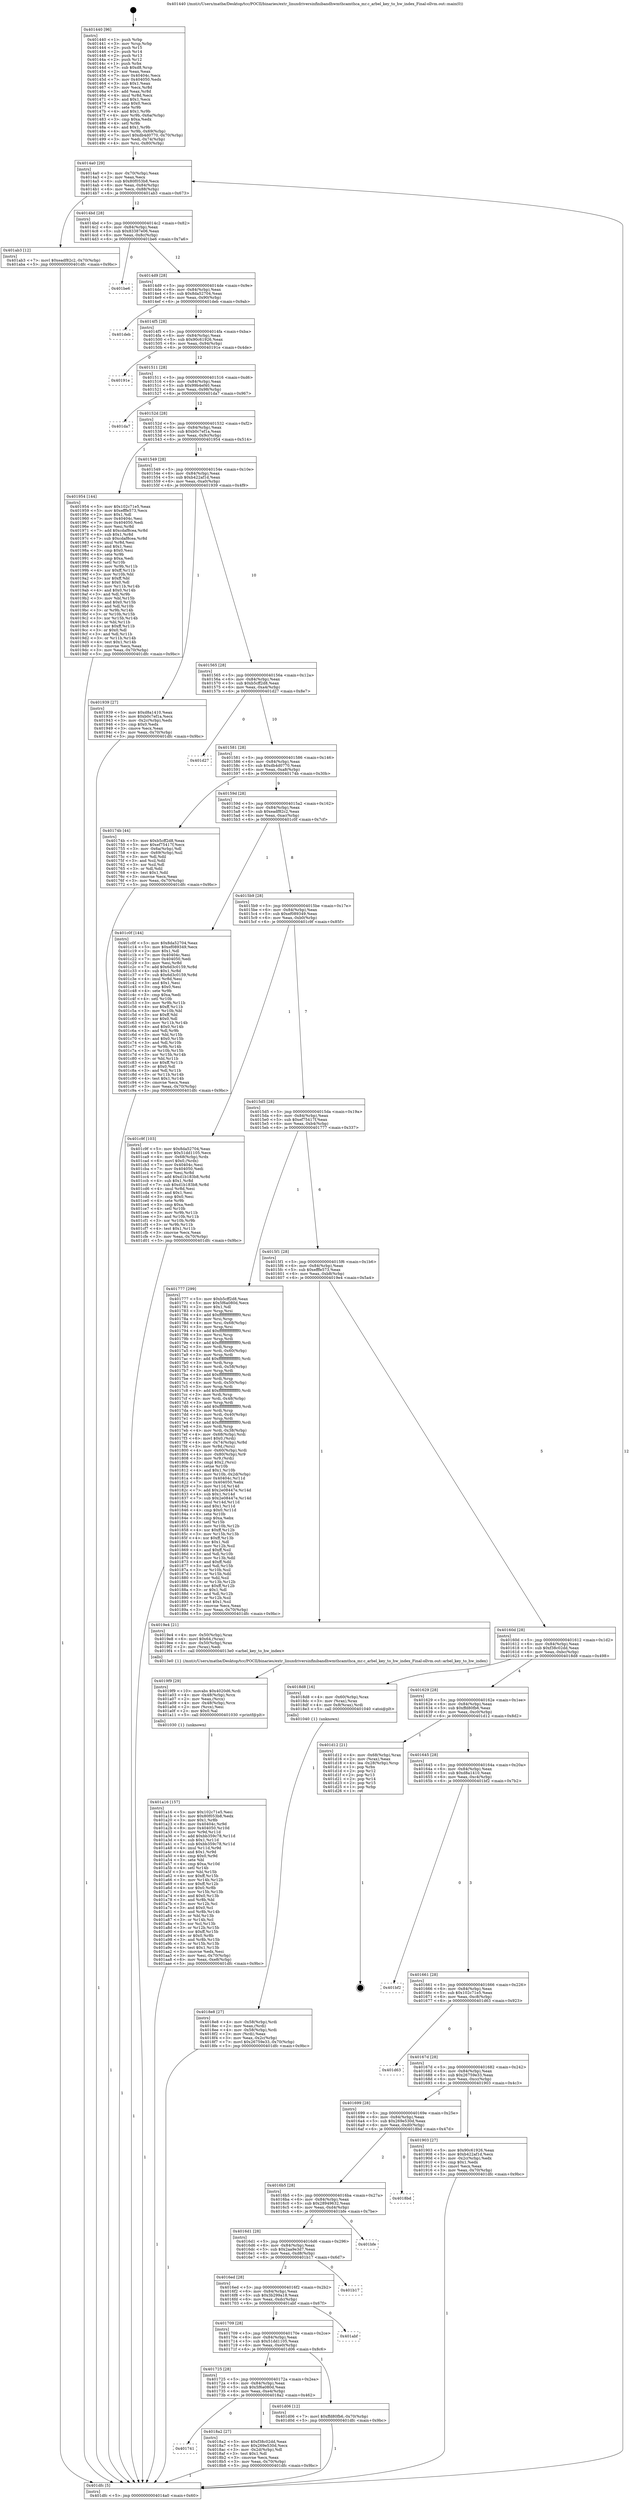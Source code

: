 digraph "0x401440" {
  label = "0x401440 (/mnt/c/Users/mathe/Desktop/tcc/POCII/binaries/extr_linuxdriversinfinibandhwmthcamthca_mr.c_arbel_key_to_hw_index_Final-ollvm.out::main(0))"
  labelloc = "t"
  node[shape=record]

  Entry [label="",width=0.3,height=0.3,shape=circle,fillcolor=black,style=filled]
  "0x4014a0" [label="{
     0x4014a0 [29]\l
     | [instrs]\l
     &nbsp;&nbsp;0x4014a0 \<+3\>: mov -0x70(%rbp),%eax\l
     &nbsp;&nbsp;0x4014a3 \<+2\>: mov %eax,%ecx\l
     &nbsp;&nbsp;0x4014a5 \<+6\>: sub $0x80f053b8,%ecx\l
     &nbsp;&nbsp;0x4014ab \<+6\>: mov %eax,-0x84(%rbp)\l
     &nbsp;&nbsp;0x4014b1 \<+6\>: mov %ecx,-0x88(%rbp)\l
     &nbsp;&nbsp;0x4014b7 \<+6\>: je 0000000000401ab3 \<main+0x673\>\l
  }"]
  "0x401ab3" [label="{
     0x401ab3 [12]\l
     | [instrs]\l
     &nbsp;&nbsp;0x401ab3 \<+7\>: movl $0xeadf82c2,-0x70(%rbp)\l
     &nbsp;&nbsp;0x401aba \<+5\>: jmp 0000000000401dfc \<main+0x9bc\>\l
  }"]
  "0x4014bd" [label="{
     0x4014bd [28]\l
     | [instrs]\l
     &nbsp;&nbsp;0x4014bd \<+5\>: jmp 00000000004014c2 \<main+0x82\>\l
     &nbsp;&nbsp;0x4014c2 \<+6\>: mov -0x84(%rbp),%eax\l
     &nbsp;&nbsp;0x4014c8 \<+5\>: sub $0x83387e06,%eax\l
     &nbsp;&nbsp;0x4014cd \<+6\>: mov %eax,-0x8c(%rbp)\l
     &nbsp;&nbsp;0x4014d3 \<+6\>: je 0000000000401be6 \<main+0x7a6\>\l
  }"]
  Exit [label="",width=0.3,height=0.3,shape=circle,fillcolor=black,style=filled,peripheries=2]
  "0x401be6" [label="{
     0x401be6\l
  }", style=dashed]
  "0x4014d9" [label="{
     0x4014d9 [28]\l
     | [instrs]\l
     &nbsp;&nbsp;0x4014d9 \<+5\>: jmp 00000000004014de \<main+0x9e\>\l
     &nbsp;&nbsp;0x4014de \<+6\>: mov -0x84(%rbp),%eax\l
     &nbsp;&nbsp;0x4014e4 \<+5\>: sub $0x8da52704,%eax\l
     &nbsp;&nbsp;0x4014e9 \<+6\>: mov %eax,-0x90(%rbp)\l
     &nbsp;&nbsp;0x4014ef \<+6\>: je 0000000000401deb \<main+0x9ab\>\l
  }"]
  "0x401a16" [label="{
     0x401a16 [157]\l
     | [instrs]\l
     &nbsp;&nbsp;0x401a16 \<+5\>: mov $0x102c71e5,%esi\l
     &nbsp;&nbsp;0x401a1b \<+5\>: mov $0x80f053b8,%edx\l
     &nbsp;&nbsp;0x401a20 \<+3\>: mov $0x1,%r8b\l
     &nbsp;&nbsp;0x401a23 \<+8\>: mov 0x40404c,%r9d\l
     &nbsp;&nbsp;0x401a2b \<+8\>: mov 0x404050,%r10d\l
     &nbsp;&nbsp;0x401a33 \<+3\>: mov %r9d,%r11d\l
     &nbsp;&nbsp;0x401a36 \<+7\>: add $0xbb359c78,%r11d\l
     &nbsp;&nbsp;0x401a3d \<+4\>: sub $0x1,%r11d\l
     &nbsp;&nbsp;0x401a41 \<+7\>: sub $0xbb359c78,%r11d\l
     &nbsp;&nbsp;0x401a48 \<+4\>: imul %r11d,%r9d\l
     &nbsp;&nbsp;0x401a4c \<+4\>: and $0x1,%r9d\l
     &nbsp;&nbsp;0x401a50 \<+4\>: cmp $0x0,%r9d\l
     &nbsp;&nbsp;0x401a54 \<+3\>: sete %bl\l
     &nbsp;&nbsp;0x401a57 \<+4\>: cmp $0xa,%r10d\l
     &nbsp;&nbsp;0x401a5b \<+4\>: setl %r14b\l
     &nbsp;&nbsp;0x401a5f \<+3\>: mov %bl,%r15b\l
     &nbsp;&nbsp;0x401a62 \<+4\>: xor $0xff,%r15b\l
     &nbsp;&nbsp;0x401a66 \<+3\>: mov %r14b,%r12b\l
     &nbsp;&nbsp;0x401a69 \<+4\>: xor $0xff,%r12b\l
     &nbsp;&nbsp;0x401a6d \<+4\>: xor $0x0,%r8b\l
     &nbsp;&nbsp;0x401a71 \<+3\>: mov %r15b,%r13b\l
     &nbsp;&nbsp;0x401a74 \<+4\>: and $0x0,%r13b\l
     &nbsp;&nbsp;0x401a78 \<+3\>: and %r8b,%bl\l
     &nbsp;&nbsp;0x401a7b \<+3\>: mov %r12b,%cl\l
     &nbsp;&nbsp;0x401a7e \<+3\>: and $0x0,%cl\l
     &nbsp;&nbsp;0x401a81 \<+3\>: and %r8b,%r14b\l
     &nbsp;&nbsp;0x401a84 \<+3\>: or %bl,%r13b\l
     &nbsp;&nbsp;0x401a87 \<+3\>: or %r14b,%cl\l
     &nbsp;&nbsp;0x401a8a \<+3\>: xor %cl,%r13b\l
     &nbsp;&nbsp;0x401a8d \<+3\>: or %r12b,%r15b\l
     &nbsp;&nbsp;0x401a90 \<+4\>: xor $0xff,%r15b\l
     &nbsp;&nbsp;0x401a94 \<+4\>: or $0x0,%r8b\l
     &nbsp;&nbsp;0x401a98 \<+3\>: and %r8b,%r15b\l
     &nbsp;&nbsp;0x401a9b \<+3\>: or %r15b,%r13b\l
     &nbsp;&nbsp;0x401a9e \<+4\>: test $0x1,%r13b\l
     &nbsp;&nbsp;0x401aa2 \<+3\>: cmovne %edx,%esi\l
     &nbsp;&nbsp;0x401aa5 \<+3\>: mov %esi,-0x70(%rbp)\l
     &nbsp;&nbsp;0x401aa8 \<+6\>: mov %eax,-0xe8(%rbp)\l
     &nbsp;&nbsp;0x401aae \<+5\>: jmp 0000000000401dfc \<main+0x9bc\>\l
  }"]
  "0x401deb" [label="{
     0x401deb\l
  }", style=dashed]
  "0x4014f5" [label="{
     0x4014f5 [28]\l
     | [instrs]\l
     &nbsp;&nbsp;0x4014f5 \<+5\>: jmp 00000000004014fa \<main+0xba\>\l
     &nbsp;&nbsp;0x4014fa \<+6\>: mov -0x84(%rbp),%eax\l
     &nbsp;&nbsp;0x401500 \<+5\>: sub $0x90c61926,%eax\l
     &nbsp;&nbsp;0x401505 \<+6\>: mov %eax,-0x94(%rbp)\l
     &nbsp;&nbsp;0x40150b \<+6\>: je 000000000040191e \<main+0x4de\>\l
  }"]
  "0x4019f9" [label="{
     0x4019f9 [29]\l
     | [instrs]\l
     &nbsp;&nbsp;0x4019f9 \<+10\>: movabs $0x4020d6,%rdi\l
     &nbsp;&nbsp;0x401a03 \<+4\>: mov -0x48(%rbp),%rcx\l
     &nbsp;&nbsp;0x401a07 \<+2\>: mov %eax,(%rcx)\l
     &nbsp;&nbsp;0x401a09 \<+4\>: mov -0x48(%rbp),%rcx\l
     &nbsp;&nbsp;0x401a0d \<+2\>: mov (%rcx),%esi\l
     &nbsp;&nbsp;0x401a0f \<+2\>: mov $0x0,%al\l
     &nbsp;&nbsp;0x401a11 \<+5\>: call 0000000000401030 \<printf@plt\>\l
     | [calls]\l
     &nbsp;&nbsp;0x401030 \{1\} (unknown)\l
  }"]
  "0x40191e" [label="{
     0x40191e\l
  }", style=dashed]
  "0x401511" [label="{
     0x401511 [28]\l
     | [instrs]\l
     &nbsp;&nbsp;0x401511 \<+5\>: jmp 0000000000401516 \<main+0xd6\>\l
     &nbsp;&nbsp;0x401516 \<+6\>: mov -0x84(%rbp),%eax\l
     &nbsp;&nbsp;0x40151c \<+5\>: sub $0x99b4ef40,%eax\l
     &nbsp;&nbsp;0x401521 \<+6\>: mov %eax,-0x98(%rbp)\l
     &nbsp;&nbsp;0x401527 \<+6\>: je 0000000000401da7 \<main+0x967\>\l
  }"]
  "0x4018e8" [label="{
     0x4018e8 [27]\l
     | [instrs]\l
     &nbsp;&nbsp;0x4018e8 \<+4\>: mov -0x58(%rbp),%rdi\l
     &nbsp;&nbsp;0x4018ec \<+2\>: mov %eax,(%rdi)\l
     &nbsp;&nbsp;0x4018ee \<+4\>: mov -0x58(%rbp),%rdi\l
     &nbsp;&nbsp;0x4018f2 \<+2\>: mov (%rdi),%eax\l
     &nbsp;&nbsp;0x4018f4 \<+3\>: mov %eax,-0x2c(%rbp)\l
     &nbsp;&nbsp;0x4018f7 \<+7\>: movl $0x26759e33,-0x70(%rbp)\l
     &nbsp;&nbsp;0x4018fe \<+5\>: jmp 0000000000401dfc \<main+0x9bc\>\l
  }"]
  "0x401da7" [label="{
     0x401da7\l
  }", style=dashed]
  "0x40152d" [label="{
     0x40152d [28]\l
     | [instrs]\l
     &nbsp;&nbsp;0x40152d \<+5\>: jmp 0000000000401532 \<main+0xf2\>\l
     &nbsp;&nbsp;0x401532 \<+6\>: mov -0x84(%rbp),%eax\l
     &nbsp;&nbsp;0x401538 \<+5\>: sub $0xb0c7ef1a,%eax\l
     &nbsp;&nbsp;0x40153d \<+6\>: mov %eax,-0x9c(%rbp)\l
     &nbsp;&nbsp;0x401543 \<+6\>: je 0000000000401954 \<main+0x514\>\l
  }"]
  "0x401741" [label="{
     0x401741\l
  }", style=dashed]
  "0x401954" [label="{
     0x401954 [144]\l
     | [instrs]\l
     &nbsp;&nbsp;0x401954 \<+5\>: mov $0x102c71e5,%eax\l
     &nbsp;&nbsp;0x401959 \<+5\>: mov $0xefffe573,%ecx\l
     &nbsp;&nbsp;0x40195e \<+2\>: mov $0x1,%dl\l
     &nbsp;&nbsp;0x401960 \<+7\>: mov 0x40404c,%esi\l
     &nbsp;&nbsp;0x401967 \<+7\>: mov 0x404050,%edi\l
     &nbsp;&nbsp;0x40196e \<+3\>: mov %esi,%r8d\l
     &nbsp;&nbsp;0x401971 \<+7\>: add $0xcdaf8cea,%r8d\l
     &nbsp;&nbsp;0x401978 \<+4\>: sub $0x1,%r8d\l
     &nbsp;&nbsp;0x40197c \<+7\>: sub $0xcdaf8cea,%r8d\l
     &nbsp;&nbsp;0x401983 \<+4\>: imul %r8d,%esi\l
     &nbsp;&nbsp;0x401987 \<+3\>: and $0x1,%esi\l
     &nbsp;&nbsp;0x40198a \<+3\>: cmp $0x0,%esi\l
     &nbsp;&nbsp;0x40198d \<+4\>: sete %r9b\l
     &nbsp;&nbsp;0x401991 \<+3\>: cmp $0xa,%edi\l
     &nbsp;&nbsp;0x401994 \<+4\>: setl %r10b\l
     &nbsp;&nbsp;0x401998 \<+3\>: mov %r9b,%r11b\l
     &nbsp;&nbsp;0x40199b \<+4\>: xor $0xff,%r11b\l
     &nbsp;&nbsp;0x40199f \<+3\>: mov %r10b,%bl\l
     &nbsp;&nbsp;0x4019a2 \<+3\>: xor $0xff,%bl\l
     &nbsp;&nbsp;0x4019a5 \<+3\>: xor $0x0,%dl\l
     &nbsp;&nbsp;0x4019a8 \<+3\>: mov %r11b,%r14b\l
     &nbsp;&nbsp;0x4019ab \<+4\>: and $0x0,%r14b\l
     &nbsp;&nbsp;0x4019af \<+3\>: and %dl,%r9b\l
     &nbsp;&nbsp;0x4019b2 \<+3\>: mov %bl,%r15b\l
     &nbsp;&nbsp;0x4019b5 \<+4\>: and $0x0,%r15b\l
     &nbsp;&nbsp;0x4019b9 \<+3\>: and %dl,%r10b\l
     &nbsp;&nbsp;0x4019bc \<+3\>: or %r9b,%r14b\l
     &nbsp;&nbsp;0x4019bf \<+3\>: or %r10b,%r15b\l
     &nbsp;&nbsp;0x4019c2 \<+3\>: xor %r15b,%r14b\l
     &nbsp;&nbsp;0x4019c5 \<+3\>: or %bl,%r11b\l
     &nbsp;&nbsp;0x4019c8 \<+4\>: xor $0xff,%r11b\l
     &nbsp;&nbsp;0x4019cc \<+3\>: or $0x0,%dl\l
     &nbsp;&nbsp;0x4019cf \<+3\>: and %dl,%r11b\l
     &nbsp;&nbsp;0x4019d2 \<+3\>: or %r11b,%r14b\l
     &nbsp;&nbsp;0x4019d5 \<+4\>: test $0x1,%r14b\l
     &nbsp;&nbsp;0x4019d9 \<+3\>: cmovne %ecx,%eax\l
     &nbsp;&nbsp;0x4019dc \<+3\>: mov %eax,-0x70(%rbp)\l
     &nbsp;&nbsp;0x4019df \<+5\>: jmp 0000000000401dfc \<main+0x9bc\>\l
  }"]
  "0x401549" [label="{
     0x401549 [28]\l
     | [instrs]\l
     &nbsp;&nbsp;0x401549 \<+5\>: jmp 000000000040154e \<main+0x10e\>\l
     &nbsp;&nbsp;0x40154e \<+6\>: mov -0x84(%rbp),%eax\l
     &nbsp;&nbsp;0x401554 \<+5\>: sub $0xb422af1d,%eax\l
     &nbsp;&nbsp;0x401559 \<+6\>: mov %eax,-0xa0(%rbp)\l
     &nbsp;&nbsp;0x40155f \<+6\>: je 0000000000401939 \<main+0x4f9\>\l
  }"]
  "0x4018a2" [label="{
     0x4018a2 [27]\l
     | [instrs]\l
     &nbsp;&nbsp;0x4018a2 \<+5\>: mov $0xf38c02dd,%eax\l
     &nbsp;&nbsp;0x4018a7 \<+5\>: mov $0x269e530d,%ecx\l
     &nbsp;&nbsp;0x4018ac \<+3\>: mov -0x2d(%rbp),%dl\l
     &nbsp;&nbsp;0x4018af \<+3\>: test $0x1,%dl\l
     &nbsp;&nbsp;0x4018b2 \<+3\>: cmovne %ecx,%eax\l
     &nbsp;&nbsp;0x4018b5 \<+3\>: mov %eax,-0x70(%rbp)\l
     &nbsp;&nbsp;0x4018b8 \<+5\>: jmp 0000000000401dfc \<main+0x9bc\>\l
  }"]
  "0x401939" [label="{
     0x401939 [27]\l
     | [instrs]\l
     &nbsp;&nbsp;0x401939 \<+5\>: mov $0xd8a1410,%eax\l
     &nbsp;&nbsp;0x40193e \<+5\>: mov $0xb0c7ef1a,%ecx\l
     &nbsp;&nbsp;0x401943 \<+3\>: mov -0x2c(%rbp),%edx\l
     &nbsp;&nbsp;0x401946 \<+3\>: cmp $0x0,%edx\l
     &nbsp;&nbsp;0x401949 \<+3\>: cmove %ecx,%eax\l
     &nbsp;&nbsp;0x40194c \<+3\>: mov %eax,-0x70(%rbp)\l
     &nbsp;&nbsp;0x40194f \<+5\>: jmp 0000000000401dfc \<main+0x9bc\>\l
  }"]
  "0x401565" [label="{
     0x401565 [28]\l
     | [instrs]\l
     &nbsp;&nbsp;0x401565 \<+5\>: jmp 000000000040156a \<main+0x12a\>\l
     &nbsp;&nbsp;0x40156a \<+6\>: mov -0x84(%rbp),%eax\l
     &nbsp;&nbsp;0x401570 \<+5\>: sub $0xb5cff2d8,%eax\l
     &nbsp;&nbsp;0x401575 \<+6\>: mov %eax,-0xa4(%rbp)\l
     &nbsp;&nbsp;0x40157b \<+6\>: je 0000000000401d27 \<main+0x8e7\>\l
  }"]
  "0x401725" [label="{
     0x401725 [28]\l
     | [instrs]\l
     &nbsp;&nbsp;0x401725 \<+5\>: jmp 000000000040172a \<main+0x2ea\>\l
     &nbsp;&nbsp;0x40172a \<+6\>: mov -0x84(%rbp),%eax\l
     &nbsp;&nbsp;0x401730 \<+5\>: sub $0x5f6a080d,%eax\l
     &nbsp;&nbsp;0x401735 \<+6\>: mov %eax,-0xe4(%rbp)\l
     &nbsp;&nbsp;0x40173b \<+6\>: je 00000000004018a2 \<main+0x462\>\l
  }"]
  "0x401d27" [label="{
     0x401d27\l
  }", style=dashed]
  "0x401581" [label="{
     0x401581 [28]\l
     | [instrs]\l
     &nbsp;&nbsp;0x401581 \<+5\>: jmp 0000000000401586 \<main+0x146\>\l
     &nbsp;&nbsp;0x401586 \<+6\>: mov -0x84(%rbp),%eax\l
     &nbsp;&nbsp;0x40158c \<+5\>: sub $0xdb4d0770,%eax\l
     &nbsp;&nbsp;0x401591 \<+6\>: mov %eax,-0xa8(%rbp)\l
     &nbsp;&nbsp;0x401597 \<+6\>: je 000000000040174b \<main+0x30b\>\l
  }"]
  "0x401d06" [label="{
     0x401d06 [12]\l
     | [instrs]\l
     &nbsp;&nbsp;0x401d06 \<+7\>: movl $0xffd80fb6,-0x70(%rbp)\l
     &nbsp;&nbsp;0x401d0d \<+5\>: jmp 0000000000401dfc \<main+0x9bc\>\l
  }"]
  "0x40174b" [label="{
     0x40174b [44]\l
     | [instrs]\l
     &nbsp;&nbsp;0x40174b \<+5\>: mov $0xb5cff2d8,%eax\l
     &nbsp;&nbsp;0x401750 \<+5\>: mov $0xef75417f,%ecx\l
     &nbsp;&nbsp;0x401755 \<+3\>: mov -0x6a(%rbp),%dl\l
     &nbsp;&nbsp;0x401758 \<+4\>: mov -0x69(%rbp),%sil\l
     &nbsp;&nbsp;0x40175c \<+3\>: mov %dl,%dil\l
     &nbsp;&nbsp;0x40175f \<+3\>: and %sil,%dil\l
     &nbsp;&nbsp;0x401762 \<+3\>: xor %sil,%dl\l
     &nbsp;&nbsp;0x401765 \<+3\>: or %dl,%dil\l
     &nbsp;&nbsp;0x401768 \<+4\>: test $0x1,%dil\l
     &nbsp;&nbsp;0x40176c \<+3\>: cmovne %ecx,%eax\l
     &nbsp;&nbsp;0x40176f \<+3\>: mov %eax,-0x70(%rbp)\l
     &nbsp;&nbsp;0x401772 \<+5\>: jmp 0000000000401dfc \<main+0x9bc\>\l
  }"]
  "0x40159d" [label="{
     0x40159d [28]\l
     | [instrs]\l
     &nbsp;&nbsp;0x40159d \<+5\>: jmp 00000000004015a2 \<main+0x162\>\l
     &nbsp;&nbsp;0x4015a2 \<+6\>: mov -0x84(%rbp),%eax\l
     &nbsp;&nbsp;0x4015a8 \<+5\>: sub $0xeadf82c2,%eax\l
     &nbsp;&nbsp;0x4015ad \<+6\>: mov %eax,-0xac(%rbp)\l
     &nbsp;&nbsp;0x4015b3 \<+6\>: je 0000000000401c0f \<main+0x7cf\>\l
  }"]
  "0x401dfc" [label="{
     0x401dfc [5]\l
     | [instrs]\l
     &nbsp;&nbsp;0x401dfc \<+5\>: jmp 00000000004014a0 \<main+0x60\>\l
  }"]
  "0x401440" [label="{
     0x401440 [96]\l
     | [instrs]\l
     &nbsp;&nbsp;0x401440 \<+1\>: push %rbp\l
     &nbsp;&nbsp;0x401441 \<+3\>: mov %rsp,%rbp\l
     &nbsp;&nbsp;0x401444 \<+2\>: push %r15\l
     &nbsp;&nbsp;0x401446 \<+2\>: push %r14\l
     &nbsp;&nbsp;0x401448 \<+2\>: push %r13\l
     &nbsp;&nbsp;0x40144a \<+2\>: push %r12\l
     &nbsp;&nbsp;0x40144c \<+1\>: push %rbx\l
     &nbsp;&nbsp;0x40144d \<+7\>: sub $0xd8,%rsp\l
     &nbsp;&nbsp;0x401454 \<+2\>: xor %eax,%eax\l
     &nbsp;&nbsp;0x401456 \<+7\>: mov 0x40404c,%ecx\l
     &nbsp;&nbsp;0x40145d \<+7\>: mov 0x404050,%edx\l
     &nbsp;&nbsp;0x401464 \<+3\>: sub $0x1,%eax\l
     &nbsp;&nbsp;0x401467 \<+3\>: mov %ecx,%r8d\l
     &nbsp;&nbsp;0x40146a \<+3\>: add %eax,%r8d\l
     &nbsp;&nbsp;0x40146d \<+4\>: imul %r8d,%ecx\l
     &nbsp;&nbsp;0x401471 \<+3\>: and $0x1,%ecx\l
     &nbsp;&nbsp;0x401474 \<+3\>: cmp $0x0,%ecx\l
     &nbsp;&nbsp;0x401477 \<+4\>: sete %r9b\l
     &nbsp;&nbsp;0x40147b \<+4\>: and $0x1,%r9b\l
     &nbsp;&nbsp;0x40147f \<+4\>: mov %r9b,-0x6a(%rbp)\l
     &nbsp;&nbsp;0x401483 \<+3\>: cmp $0xa,%edx\l
     &nbsp;&nbsp;0x401486 \<+4\>: setl %r9b\l
     &nbsp;&nbsp;0x40148a \<+4\>: and $0x1,%r9b\l
     &nbsp;&nbsp;0x40148e \<+4\>: mov %r9b,-0x69(%rbp)\l
     &nbsp;&nbsp;0x401492 \<+7\>: movl $0xdb4d0770,-0x70(%rbp)\l
     &nbsp;&nbsp;0x401499 \<+3\>: mov %edi,-0x74(%rbp)\l
     &nbsp;&nbsp;0x40149c \<+4\>: mov %rsi,-0x80(%rbp)\l
  }"]
  "0x401709" [label="{
     0x401709 [28]\l
     | [instrs]\l
     &nbsp;&nbsp;0x401709 \<+5\>: jmp 000000000040170e \<main+0x2ce\>\l
     &nbsp;&nbsp;0x40170e \<+6\>: mov -0x84(%rbp),%eax\l
     &nbsp;&nbsp;0x401714 \<+5\>: sub $0x51dd1105,%eax\l
     &nbsp;&nbsp;0x401719 \<+6\>: mov %eax,-0xe0(%rbp)\l
     &nbsp;&nbsp;0x40171f \<+6\>: je 0000000000401d06 \<main+0x8c6\>\l
  }"]
  "0x401c0f" [label="{
     0x401c0f [144]\l
     | [instrs]\l
     &nbsp;&nbsp;0x401c0f \<+5\>: mov $0x8da52704,%eax\l
     &nbsp;&nbsp;0x401c14 \<+5\>: mov $0xef089349,%ecx\l
     &nbsp;&nbsp;0x401c19 \<+2\>: mov $0x1,%dl\l
     &nbsp;&nbsp;0x401c1b \<+7\>: mov 0x40404c,%esi\l
     &nbsp;&nbsp;0x401c22 \<+7\>: mov 0x404050,%edi\l
     &nbsp;&nbsp;0x401c29 \<+3\>: mov %esi,%r8d\l
     &nbsp;&nbsp;0x401c2c \<+7\>: add $0x6d3c0159,%r8d\l
     &nbsp;&nbsp;0x401c33 \<+4\>: sub $0x1,%r8d\l
     &nbsp;&nbsp;0x401c37 \<+7\>: sub $0x6d3c0159,%r8d\l
     &nbsp;&nbsp;0x401c3e \<+4\>: imul %r8d,%esi\l
     &nbsp;&nbsp;0x401c42 \<+3\>: and $0x1,%esi\l
     &nbsp;&nbsp;0x401c45 \<+3\>: cmp $0x0,%esi\l
     &nbsp;&nbsp;0x401c48 \<+4\>: sete %r9b\l
     &nbsp;&nbsp;0x401c4c \<+3\>: cmp $0xa,%edi\l
     &nbsp;&nbsp;0x401c4f \<+4\>: setl %r10b\l
     &nbsp;&nbsp;0x401c53 \<+3\>: mov %r9b,%r11b\l
     &nbsp;&nbsp;0x401c56 \<+4\>: xor $0xff,%r11b\l
     &nbsp;&nbsp;0x401c5a \<+3\>: mov %r10b,%bl\l
     &nbsp;&nbsp;0x401c5d \<+3\>: xor $0xff,%bl\l
     &nbsp;&nbsp;0x401c60 \<+3\>: xor $0x0,%dl\l
     &nbsp;&nbsp;0x401c63 \<+3\>: mov %r11b,%r14b\l
     &nbsp;&nbsp;0x401c66 \<+4\>: and $0x0,%r14b\l
     &nbsp;&nbsp;0x401c6a \<+3\>: and %dl,%r9b\l
     &nbsp;&nbsp;0x401c6d \<+3\>: mov %bl,%r15b\l
     &nbsp;&nbsp;0x401c70 \<+4\>: and $0x0,%r15b\l
     &nbsp;&nbsp;0x401c74 \<+3\>: and %dl,%r10b\l
     &nbsp;&nbsp;0x401c77 \<+3\>: or %r9b,%r14b\l
     &nbsp;&nbsp;0x401c7a \<+3\>: or %r10b,%r15b\l
     &nbsp;&nbsp;0x401c7d \<+3\>: xor %r15b,%r14b\l
     &nbsp;&nbsp;0x401c80 \<+3\>: or %bl,%r11b\l
     &nbsp;&nbsp;0x401c83 \<+4\>: xor $0xff,%r11b\l
     &nbsp;&nbsp;0x401c87 \<+3\>: or $0x0,%dl\l
     &nbsp;&nbsp;0x401c8a \<+3\>: and %dl,%r11b\l
     &nbsp;&nbsp;0x401c8d \<+3\>: or %r11b,%r14b\l
     &nbsp;&nbsp;0x401c90 \<+4\>: test $0x1,%r14b\l
     &nbsp;&nbsp;0x401c94 \<+3\>: cmovne %ecx,%eax\l
     &nbsp;&nbsp;0x401c97 \<+3\>: mov %eax,-0x70(%rbp)\l
     &nbsp;&nbsp;0x401c9a \<+5\>: jmp 0000000000401dfc \<main+0x9bc\>\l
  }"]
  "0x4015b9" [label="{
     0x4015b9 [28]\l
     | [instrs]\l
     &nbsp;&nbsp;0x4015b9 \<+5\>: jmp 00000000004015be \<main+0x17e\>\l
     &nbsp;&nbsp;0x4015be \<+6\>: mov -0x84(%rbp),%eax\l
     &nbsp;&nbsp;0x4015c4 \<+5\>: sub $0xef089349,%eax\l
     &nbsp;&nbsp;0x4015c9 \<+6\>: mov %eax,-0xb0(%rbp)\l
     &nbsp;&nbsp;0x4015cf \<+6\>: je 0000000000401c9f \<main+0x85f\>\l
  }"]
  "0x401abf" [label="{
     0x401abf\l
  }", style=dashed]
  "0x401c9f" [label="{
     0x401c9f [103]\l
     | [instrs]\l
     &nbsp;&nbsp;0x401c9f \<+5\>: mov $0x8da52704,%eax\l
     &nbsp;&nbsp;0x401ca4 \<+5\>: mov $0x51dd1105,%ecx\l
     &nbsp;&nbsp;0x401ca9 \<+4\>: mov -0x68(%rbp),%rdx\l
     &nbsp;&nbsp;0x401cad \<+6\>: movl $0x0,(%rdx)\l
     &nbsp;&nbsp;0x401cb3 \<+7\>: mov 0x40404c,%esi\l
     &nbsp;&nbsp;0x401cba \<+7\>: mov 0x404050,%edi\l
     &nbsp;&nbsp;0x401cc1 \<+3\>: mov %esi,%r8d\l
     &nbsp;&nbsp;0x401cc4 \<+7\>: add $0xd1b183b8,%r8d\l
     &nbsp;&nbsp;0x401ccb \<+4\>: sub $0x1,%r8d\l
     &nbsp;&nbsp;0x401ccf \<+7\>: sub $0xd1b183b8,%r8d\l
     &nbsp;&nbsp;0x401cd6 \<+4\>: imul %r8d,%esi\l
     &nbsp;&nbsp;0x401cda \<+3\>: and $0x1,%esi\l
     &nbsp;&nbsp;0x401cdd \<+3\>: cmp $0x0,%esi\l
     &nbsp;&nbsp;0x401ce0 \<+4\>: sete %r9b\l
     &nbsp;&nbsp;0x401ce4 \<+3\>: cmp $0xa,%edi\l
     &nbsp;&nbsp;0x401ce7 \<+4\>: setl %r10b\l
     &nbsp;&nbsp;0x401ceb \<+3\>: mov %r9b,%r11b\l
     &nbsp;&nbsp;0x401cee \<+3\>: and %r10b,%r11b\l
     &nbsp;&nbsp;0x401cf1 \<+3\>: xor %r10b,%r9b\l
     &nbsp;&nbsp;0x401cf4 \<+3\>: or %r9b,%r11b\l
     &nbsp;&nbsp;0x401cf7 \<+4\>: test $0x1,%r11b\l
     &nbsp;&nbsp;0x401cfb \<+3\>: cmovne %ecx,%eax\l
     &nbsp;&nbsp;0x401cfe \<+3\>: mov %eax,-0x70(%rbp)\l
     &nbsp;&nbsp;0x401d01 \<+5\>: jmp 0000000000401dfc \<main+0x9bc\>\l
  }"]
  "0x4015d5" [label="{
     0x4015d5 [28]\l
     | [instrs]\l
     &nbsp;&nbsp;0x4015d5 \<+5\>: jmp 00000000004015da \<main+0x19a\>\l
     &nbsp;&nbsp;0x4015da \<+6\>: mov -0x84(%rbp),%eax\l
     &nbsp;&nbsp;0x4015e0 \<+5\>: sub $0xef75417f,%eax\l
     &nbsp;&nbsp;0x4015e5 \<+6\>: mov %eax,-0xb4(%rbp)\l
     &nbsp;&nbsp;0x4015eb \<+6\>: je 0000000000401777 \<main+0x337\>\l
  }"]
  "0x4016ed" [label="{
     0x4016ed [28]\l
     | [instrs]\l
     &nbsp;&nbsp;0x4016ed \<+5\>: jmp 00000000004016f2 \<main+0x2b2\>\l
     &nbsp;&nbsp;0x4016f2 \<+6\>: mov -0x84(%rbp),%eax\l
     &nbsp;&nbsp;0x4016f8 \<+5\>: sub $0x3b299a18,%eax\l
     &nbsp;&nbsp;0x4016fd \<+6\>: mov %eax,-0xdc(%rbp)\l
     &nbsp;&nbsp;0x401703 \<+6\>: je 0000000000401abf \<main+0x67f\>\l
  }"]
  "0x401777" [label="{
     0x401777 [299]\l
     | [instrs]\l
     &nbsp;&nbsp;0x401777 \<+5\>: mov $0xb5cff2d8,%eax\l
     &nbsp;&nbsp;0x40177c \<+5\>: mov $0x5f6a080d,%ecx\l
     &nbsp;&nbsp;0x401781 \<+2\>: mov $0x1,%dl\l
     &nbsp;&nbsp;0x401783 \<+3\>: mov %rsp,%rsi\l
     &nbsp;&nbsp;0x401786 \<+4\>: add $0xfffffffffffffff0,%rsi\l
     &nbsp;&nbsp;0x40178a \<+3\>: mov %rsi,%rsp\l
     &nbsp;&nbsp;0x40178d \<+4\>: mov %rsi,-0x68(%rbp)\l
     &nbsp;&nbsp;0x401791 \<+3\>: mov %rsp,%rsi\l
     &nbsp;&nbsp;0x401794 \<+4\>: add $0xfffffffffffffff0,%rsi\l
     &nbsp;&nbsp;0x401798 \<+3\>: mov %rsi,%rsp\l
     &nbsp;&nbsp;0x40179b \<+3\>: mov %rsp,%rdi\l
     &nbsp;&nbsp;0x40179e \<+4\>: add $0xfffffffffffffff0,%rdi\l
     &nbsp;&nbsp;0x4017a2 \<+3\>: mov %rdi,%rsp\l
     &nbsp;&nbsp;0x4017a5 \<+4\>: mov %rdi,-0x60(%rbp)\l
     &nbsp;&nbsp;0x4017a9 \<+3\>: mov %rsp,%rdi\l
     &nbsp;&nbsp;0x4017ac \<+4\>: add $0xfffffffffffffff0,%rdi\l
     &nbsp;&nbsp;0x4017b0 \<+3\>: mov %rdi,%rsp\l
     &nbsp;&nbsp;0x4017b3 \<+4\>: mov %rdi,-0x58(%rbp)\l
     &nbsp;&nbsp;0x4017b7 \<+3\>: mov %rsp,%rdi\l
     &nbsp;&nbsp;0x4017ba \<+4\>: add $0xfffffffffffffff0,%rdi\l
     &nbsp;&nbsp;0x4017be \<+3\>: mov %rdi,%rsp\l
     &nbsp;&nbsp;0x4017c1 \<+4\>: mov %rdi,-0x50(%rbp)\l
     &nbsp;&nbsp;0x4017c5 \<+3\>: mov %rsp,%rdi\l
     &nbsp;&nbsp;0x4017c8 \<+4\>: add $0xfffffffffffffff0,%rdi\l
     &nbsp;&nbsp;0x4017cc \<+3\>: mov %rdi,%rsp\l
     &nbsp;&nbsp;0x4017cf \<+4\>: mov %rdi,-0x48(%rbp)\l
     &nbsp;&nbsp;0x4017d3 \<+3\>: mov %rsp,%rdi\l
     &nbsp;&nbsp;0x4017d6 \<+4\>: add $0xfffffffffffffff0,%rdi\l
     &nbsp;&nbsp;0x4017da \<+3\>: mov %rdi,%rsp\l
     &nbsp;&nbsp;0x4017dd \<+4\>: mov %rdi,-0x40(%rbp)\l
     &nbsp;&nbsp;0x4017e1 \<+3\>: mov %rsp,%rdi\l
     &nbsp;&nbsp;0x4017e4 \<+4\>: add $0xfffffffffffffff0,%rdi\l
     &nbsp;&nbsp;0x4017e8 \<+3\>: mov %rdi,%rsp\l
     &nbsp;&nbsp;0x4017eb \<+4\>: mov %rdi,-0x38(%rbp)\l
     &nbsp;&nbsp;0x4017ef \<+4\>: mov -0x68(%rbp),%rdi\l
     &nbsp;&nbsp;0x4017f3 \<+6\>: movl $0x0,(%rdi)\l
     &nbsp;&nbsp;0x4017f9 \<+4\>: mov -0x74(%rbp),%r8d\l
     &nbsp;&nbsp;0x4017fd \<+3\>: mov %r8d,(%rsi)\l
     &nbsp;&nbsp;0x401800 \<+4\>: mov -0x60(%rbp),%rdi\l
     &nbsp;&nbsp;0x401804 \<+4\>: mov -0x80(%rbp),%r9\l
     &nbsp;&nbsp;0x401808 \<+3\>: mov %r9,(%rdi)\l
     &nbsp;&nbsp;0x40180b \<+3\>: cmpl $0x2,(%rsi)\l
     &nbsp;&nbsp;0x40180e \<+4\>: setne %r10b\l
     &nbsp;&nbsp;0x401812 \<+4\>: and $0x1,%r10b\l
     &nbsp;&nbsp;0x401816 \<+4\>: mov %r10b,-0x2d(%rbp)\l
     &nbsp;&nbsp;0x40181a \<+8\>: mov 0x40404c,%r11d\l
     &nbsp;&nbsp;0x401822 \<+7\>: mov 0x404050,%ebx\l
     &nbsp;&nbsp;0x401829 \<+3\>: mov %r11d,%r14d\l
     &nbsp;&nbsp;0x40182c \<+7\>: add $0x2e08447e,%r14d\l
     &nbsp;&nbsp;0x401833 \<+4\>: sub $0x1,%r14d\l
     &nbsp;&nbsp;0x401837 \<+7\>: sub $0x2e08447e,%r14d\l
     &nbsp;&nbsp;0x40183e \<+4\>: imul %r14d,%r11d\l
     &nbsp;&nbsp;0x401842 \<+4\>: and $0x1,%r11d\l
     &nbsp;&nbsp;0x401846 \<+4\>: cmp $0x0,%r11d\l
     &nbsp;&nbsp;0x40184a \<+4\>: sete %r10b\l
     &nbsp;&nbsp;0x40184e \<+3\>: cmp $0xa,%ebx\l
     &nbsp;&nbsp;0x401851 \<+4\>: setl %r15b\l
     &nbsp;&nbsp;0x401855 \<+3\>: mov %r10b,%r12b\l
     &nbsp;&nbsp;0x401858 \<+4\>: xor $0xff,%r12b\l
     &nbsp;&nbsp;0x40185c \<+3\>: mov %r15b,%r13b\l
     &nbsp;&nbsp;0x40185f \<+4\>: xor $0xff,%r13b\l
     &nbsp;&nbsp;0x401863 \<+3\>: xor $0x1,%dl\l
     &nbsp;&nbsp;0x401866 \<+3\>: mov %r12b,%sil\l
     &nbsp;&nbsp;0x401869 \<+4\>: and $0xff,%sil\l
     &nbsp;&nbsp;0x40186d \<+3\>: and %dl,%r10b\l
     &nbsp;&nbsp;0x401870 \<+3\>: mov %r13b,%dil\l
     &nbsp;&nbsp;0x401873 \<+4\>: and $0xff,%dil\l
     &nbsp;&nbsp;0x401877 \<+3\>: and %dl,%r15b\l
     &nbsp;&nbsp;0x40187a \<+3\>: or %r10b,%sil\l
     &nbsp;&nbsp;0x40187d \<+3\>: or %r15b,%dil\l
     &nbsp;&nbsp;0x401880 \<+3\>: xor %dil,%sil\l
     &nbsp;&nbsp;0x401883 \<+3\>: or %r13b,%r12b\l
     &nbsp;&nbsp;0x401886 \<+4\>: xor $0xff,%r12b\l
     &nbsp;&nbsp;0x40188a \<+3\>: or $0x1,%dl\l
     &nbsp;&nbsp;0x40188d \<+3\>: and %dl,%r12b\l
     &nbsp;&nbsp;0x401890 \<+3\>: or %r12b,%sil\l
     &nbsp;&nbsp;0x401893 \<+4\>: test $0x1,%sil\l
     &nbsp;&nbsp;0x401897 \<+3\>: cmovne %ecx,%eax\l
     &nbsp;&nbsp;0x40189a \<+3\>: mov %eax,-0x70(%rbp)\l
     &nbsp;&nbsp;0x40189d \<+5\>: jmp 0000000000401dfc \<main+0x9bc\>\l
  }"]
  "0x4015f1" [label="{
     0x4015f1 [28]\l
     | [instrs]\l
     &nbsp;&nbsp;0x4015f1 \<+5\>: jmp 00000000004015f6 \<main+0x1b6\>\l
     &nbsp;&nbsp;0x4015f6 \<+6\>: mov -0x84(%rbp),%eax\l
     &nbsp;&nbsp;0x4015fc \<+5\>: sub $0xefffe573,%eax\l
     &nbsp;&nbsp;0x401601 \<+6\>: mov %eax,-0xb8(%rbp)\l
     &nbsp;&nbsp;0x401607 \<+6\>: je 00000000004019e4 \<main+0x5a4\>\l
  }"]
  "0x401b17" [label="{
     0x401b17\l
  }", style=dashed]
  "0x4016d1" [label="{
     0x4016d1 [28]\l
     | [instrs]\l
     &nbsp;&nbsp;0x4016d1 \<+5\>: jmp 00000000004016d6 \<main+0x296\>\l
     &nbsp;&nbsp;0x4016d6 \<+6\>: mov -0x84(%rbp),%eax\l
     &nbsp;&nbsp;0x4016dc \<+5\>: sub $0x2aa9e3d7,%eax\l
     &nbsp;&nbsp;0x4016e1 \<+6\>: mov %eax,-0xd8(%rbp)\l
     &nbsp;&nbsp;0x4016e7 \<+6\>: je 0000000000401b17 \<main+0x6d7\>\l
  }"]
  "0x4019e4" [label="{
     0x4019e4 [21]\l
     | [instrs]\l
     &nbsp;&nbsp;0x4019e4 \<+4\>: mov -0x50(%rbp),%rax\l
     &nbsp;&nbsp;0x4019e8 \<+6\>: movl $0x64,(%rax)\l
     &nbsp;&nbsp;0x4019ee \<+4\>: mov -0x50(%rbp),%rax\l
     &nbsp;&nbsp;0x4019f2 \<+2\>: mov (%rax),%edi\l
     &nbsp;&nbsp;0x4019f4 \<+5\>: call 00000000004013e0 \<arbel_key_to_hw_index\>\l
     | [calls]\l
     &nbsp;&nbsp;0x4013e0 \{1\} (/mnt/c/Users/mathe/Desktop/tcc/POCII/binaries/extr_linuxdriversinfinibandhwmthcamthca_mr.c_arbel_key_to_hw_index_Final-ollvm.out::arbel_key_to_hw_index)\l
  }"]
  "0x40160d" [label="{
     0x40160d [28]\l
     | [instrs]\l
     &nbsp;&nbsp;0x40160d \<+5\>: jmp 0000000000401612 \<main+0x1d2\>\l
     &nbsp;&nbsp;0x401612 \<+6\>: mov -0x84(%rbp),%eax\l
     &nbsp;&nbsp;0x401618 \<+5\>: sub $0xf38c02dd,%eax\l
     &nbsp;&nbsp;0x40161d \<+6\>: mov %eax,-0xbc(%rbp)\l
     &nbsp;&nbsp;0x401623 \<+6\>: je 00000000004018d8 \<main+0x498\>\l
  }"]
  "0x401bfe" [label="{
     0x401bfe\l
  }", style=dashed]
  "0x4018d8" [label="{
     0x4018d8 [16]\l
     | [instrs]\l
     &nbsp;&nbsp;0x4018d8 \<+4\>: mov -0x60(%rbp),%rax\l
     &nbsp;&nbsp;0x4018dc \<+3\>: mov (%rax),%rax\l
     &nbsp;&nbsp;0x4018df \<+4\>: mov 0x8(%rax),%rdi\l
     &nbsp;&nbsp;0x4018e3 \<+5\>: call 0000000000401040 \<atoi@plt\>\l
     | [calls]\l
     &nbsp;&nbsp;0x401040 \{1\} (unknown)\l
  }"]
  "0x401629" [label="{
     0x401629 [28]\l
     | [instrs]\l
     &nbsp;&nbsp;0x401629 \<+5\>: jmp 000000000040162e \<main+0x1ee\>\l
     &nbsp;&nbsp;0x40162e \<+6\>: mov -0x84(%rbp),%eax\l
     &nbsp;&nbsp;0x401634 \<+5\>: sub $0xffd80fb6,%eax\l
     &nbsp;&nbsp;0x401639 \<+6\>: mov %eax,-0xc0(%rbp)\l
     &nbsp;&nbsp;0x40163f \<+6\>: je 0000000000401d12 \<main+0x8d2\>\l
  }"]
  "0x4016b5" [label="{
     0x4016b5 [28]\l
     | [instrs]\l
     &nbsp;&nbsp;0x4016b5 \<+5\>: jmp 00000000004016ba \<main+0x27a\>\l
     &nbsp;&nbsp;0x4016ba \<+6\>: mov -0x84(%rbp),%eax\l
     &nbsp;&nbsp;0x4016c0 \<+5\>: sub $0x28949632,%eax\l
     &nbsp;&nbsp;0x4016c5 \<+6\>: mov %eax,-0xd4(%rbp)\l
     &nbsp;&nbsp;0x4016cb \<+6\>: je 0000000000401bfe \<main+0x7be\>\l
  }"]
  "0x401d12" [label="{
     0x401d12 [21]\l
     | [instrs]\l
     &nbsp;&nbsp;0x401d12 \<+4\>: mov -0x68(%rbp),%rax\l
     &nbsp;&nbsp;0x401d16 \<+2\>: mov (%rax),%eax\l
     &nbsp;&nbsp;0x401d18 \<+4\>: lea -0x28(%rbp),%rsp\l
     &nbsp;&nbsp;0x401d1c \<+1\>: pop %rbx\l
     &nbsp;&nbsp;0x401d1d \<+2\>: pop %r12\l
     &nbsp;&nbsp;0x401d1f \<+2\>: pop %r13\l
     &nbsp;&nbsp;0x401d21 \<+2\>: pop %r14\l
     &nbsp;&nbsp;0x401d23 \<+2\>: pop %r15\l
     &nbsp;&nbsp;0x401d25 \<+1\>: pop %rbp\l
     &nbsp;&nbsp;0x401d26 \<+1\>: ret\l
  }"]
  "0x401645" [label="{
     0x401645 [28]\l
     | [instrs]\l
     &nbsp;&nbsp;0x401645 \<+5\>: jmp 000000000040164a \<main+0x20a\>\l
     &nbsp;&nbsp;0x40164a \<+6\>: mov -0x84(%rbp),%eax\l
     &nbsp;&nbsp;0x401650 \<+5\>: sub $0xd8a1410,%eax\l
     &nbsp;&nbsp;0x401655 \<+6\>: mov %eax,-0xc4(%rbp)\l
     &nbsp;&nbsp;0x40165b \<+6\>: je 0000000000401bf2 \<main+0x7b2\>\l
  }"]
  "0x4018bd" [label="{
     0x4018bd\l
  }", style=dashed]
  "0x401bf2" [label="{
     0x401bf2\l
  }", style=dashed]
  "0x401661" [label="{
     0x401661 [28]\l
     | [instrs]\l
     &nbsp;&nbsp;0x401661 \<+5\>: jmp 0000000000401666 \<main+0x226\>\l
     &nbsp;&nbsp;0x401666 \<+6\>: mov -0x84(%rbp),%eax\l
     &nbsp;&nbsp;0x40166c \<+5\>: sub $0x102c71e5,%eax\l
     &nbsp;&nbsp;0x401671 \<+6\>: mov %eax,-0xc8(%rbp)\l
     &nbsp;&nbsp;0x401677 \<+6\>: je 0000000000401d63 \<main+0x923\>\l
  }"]
  "0x401699" [label="{
     0x401699 [28]\l
     | [instrs]\l
     &nbsp;&nbsp;0x401699 \<+5\>: jmp 000000000040169e \<main+0x25e\>\l
     &nbsp;&nbsp;0x40169e \<+6\>: mov -0x84(%rbp),%eax\l
     &nbsp;&nbsp;0x4016a4 \<+5\>: sub $0x269e530d,%eax\l
     &nbsp;&nbsp;0x4016a9 \<+6\>: mov %eax,-0xd0(%rbp)\l
     &nbsp;&nbsp;0x4016af \<+6\>: je 00000000004018bd \<main+0x47d\>\l
  }"]
  "0x401d63" [label="{
     0x401d63\l
  }", style=dashed]
  "0x40167d" [label="{
     0x40167d [28]\l
     | [instrs]\l
     &nbsp;&nbsp;0x40167d \<+5\>: jmp 0000000000401682 \<main+0x242\>\l
     &nbsp;&nbsp;0x401682 \<+6\>: mov -0x84(%rbp),%eax\l
     &nbsp;&nbsp;0x401688 \<+5\>: sub $0x26759e33,%eax\l
     &nbsp;&nbsp;0x40168d \<+6\>: mov %eax,-0xcc(%rbp)\l
     &nbsp;&nbsp;0x401693 \<+6\>: je 0000000000401903 \<main+0x4c3\>\l
  }"]
  "0x401903" [label="{
     0x401903 [27]\l
     | [instrs]\l
     &nbsp;&nbsp;0x401903 \<+5\>: mov $0x90c61926,%eax\l
     &nbsp;&nbsp;0x401908 \<+5\>: mov $0xb422af1d,%ecx\l
     &nbsp;&nbsp;0x40190d \<+3\>: mov -0x2c(%rbp),%edx\l
     &nbsp;&nbsp;0x401910 \<+3\>: cmp $0x1,%edx\l
     &nbsp;&nbsp;0x401913 \<+3\>: cmovl %ecx,%eax\l
     &nbsp;&nbsp;0x401916 \<+3\>: mov %eax,-0x70(%rbp)\l
     &nbsp;&nbsp;0x401919 \<+5\>: jmp 0000000000401dfc \<main+0x9bc\>\l
  }"]
  Entry -> "0x401440" [label=" 1"]
  "0x4014a0" -> "0x401ab3" [label=" 1"]
  "0x4014a0" -> "0x4014bd" [label=" 12"]
  "0x401d12" -> Exit [label=" 1"]
  "0x4014bd" -> "0x401be6" [label=" 0"]
  "0x4014bd" -> "0x4014d9" [label=" 12"]
  "0x401d06" -> "0x401dfc" [label=" 1"]
  "0x4014d9" -> "0x401deb" [label=" 0"]
  "0x4014d9" -> "0x4014f5" [label=" 12"]
  "0x401c9f" -> "0x401dfc" [label=" 1"]
  "0x4014f5" -> "0x40191e" [label=" 0"]
  "0x4014f5" -> "0x401511" [label=" 12"]
  "0x401c0f" -> "0x401dfc" [label=" 1"]
  "0x401511" -> "0x401da7" [label=" 0"]
  "0x401511" -> "0x40152d" [label=" 12"]
  "0x401ab3" -> "0x401dfc" [label=" 1"]
  "0x40152d" -> "0x401954" [label=" 1"]
  "0x40152d" -> "0x401549" [label=" 11"]
  "0x401a16" -> "0x401dfc" [label=" 1"]
  "0x401549" -> "0x401939" [label=" 1"]
  "0x401549" -> "0x401565" [label=" 10"]
  "0x4019f9" -> "0x401a16" [label=" 1"]
  "0x401565" -> "0x401d27" [label=" 0"]
  "0x401565" -> "0x401581" [label=" 10"]
  "0x401954" -> "0x401dfc" [label=" 1"]
  "0x401581" -> "0x40174b" [label=" 1"]
  "0x401581" -> "0x40159d" [label=" 9"]
  "0x40174b" -> "0x401dfc" [label=" 1"]
  "0x401440" -> "0x4014a0" [label=" 1"]
  "0x401dfc" -> "0x4014a0" [label=" 12"]
  "0x401939" -> "0x401dfc" [label=" 1"]
  "0x40159d" -> "0x401c0f" [label=" 1"]
  "0x40159d" -> "0x4015b9" [label=" 8"]
  "0x4018e8" -> "0x401dfc" [label=" 1"]
  "0x4015b9" -> "0x401c9f" [label=" 1"]
  "0x4015b9" -> "0x4015d5" [label=" 7"]
  "0x4018d8" -> "0x4018e8" [label=" 1"]
  "0x4015d5" -> "0x401777" [label=" 1"]
  "0x4015d5" -> "0x4015f1" [label=" 6"]
  "0x401725" -> "0x401741" [label=" 0"]
  "0x401777" -> "0x401dfc" [label=" 1"]
  "0x401725" -> "0x4018a2" [label=" 1"]
  "0x4015f1" -> "0x4019e4" [label=" 1"]
  "0x4015f1" -> "0x40160d" [label=" 5"]
  "0x401709" -> "0x401725" [label=" 1"]
  "0x40160d" -> "0x4018d8" [label=" 1"]
  "0x40160d" -> "0x401629" [label=" 4"]
  "0x401709" -> "0x401d06" [label=" 1"]
  "0x401629" -> "0x401d12" [label=" 1"]
  "0x401629" -> "0x401645" [label=" 3"]
  "0x4016ed" -> "0x401709" [label=" 2"]
  "0x401645" -> "0x401bf2" [label=" 0"]
  "0x401645" -> "0x401661" [label=" 3"]
  "0x4016ed" -> "0x401abf" [label=" 0"]
  "0x401661" -> "0x401d63" [label=" 0"]
  "0x401661" -> "0x40167d" [label=" 3"]
  "0x4016d1" -> "0x4016ed" [label=" 2"]
  "0x40167d" -> "0x401903" [label=" 1"]
  "0x40167d" -> "0x401699" [label=" 2"]
  "0x4018a2" -> "0x401dfc" [label=" 1"]
  "0x401699" -> "0x4018bd" [label=" 0"]
  "0x401699" -> "0x4016b5" [label=" 2"]
  "0x401903" -> "0x401dfc" [label=" 1"]
  "0x4016b5" -> "0x401bfe" [label=" 0"]
  "0x4016b5" -> "0x4016d1" [label=" 2"]
  "0x4019e4" -> "0x4019f9" [label=" 1"]
  "0x4016d1" -> "0x401b17" [label=" 0"]
}
